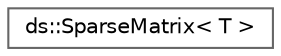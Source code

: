 digraph "Graphical Class Hierarchy"
{
 // INTERACTIVE_SVG=YES
 // LATEX_PDF_SIZE
  bgcolor="transparent";
  edge [fontname=Helvetica,fontsize=10,labelfontname=Helvetica,labelfontsize=10];
  node [fontname=Helvetica,fontsize=10,shape=box,height=0.2,width=0.4];
  rankdir="LR";
  Node0 [id="Node000000",label="ds::SparseMatrix\< T \>",height=0.2,width=0.4,color="grey40", fillcolor="white", style="filled",URL="$classds_1_1_sparse_matrix.html",tooltip=" "];
}
